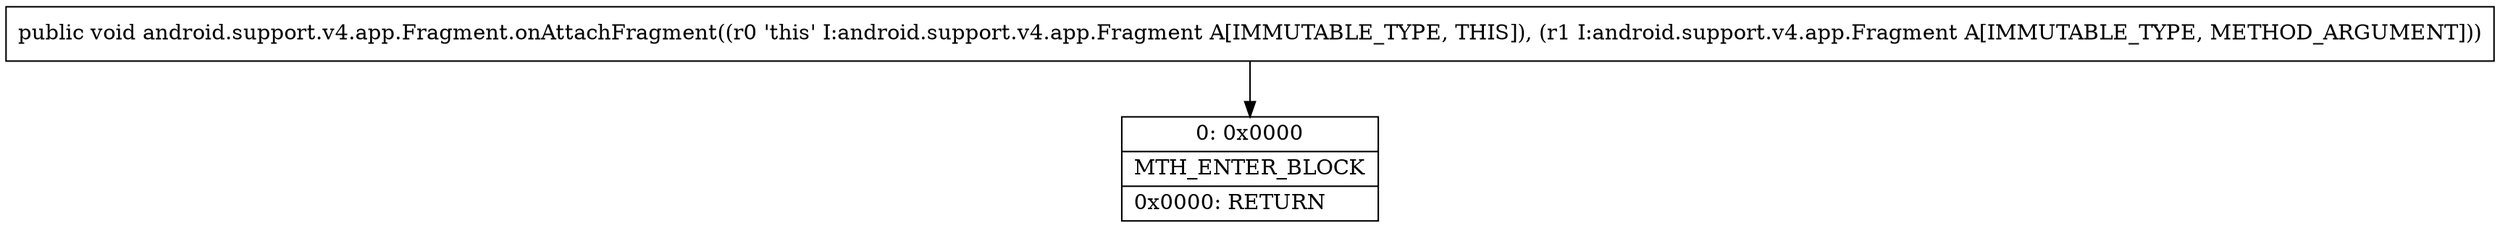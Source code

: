 digraph "CFG forandroid.support.v4.app.Fragment.onAttachFragment(Landroid\/support\/v4\/app\/Fragment;)V" {
Node_0 [shape=record,label="{0\:\ 0x0000|MTH_ENTER_BLOCK\l|0x0000: RETURN   \l}"];
MethodNode[shape=record,label="{public void android.support.v4.app.Fragment.onAttachFragment((r0 'this' I:android.support.v4.app.Fragment A[IMMUTABLE_TYPE, THIS]), (r1 I:android.support.v4.app.Fragment A[IMMUTABLE_TYPE, METHOD_ARGUMENT])) }"];
MethodNode -> Node_0;
}

